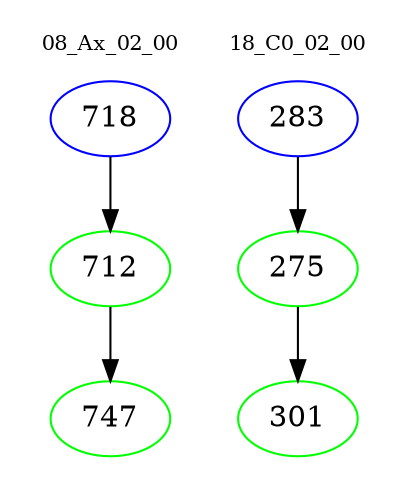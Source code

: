 digraph{
subgraph cluster_0 {
color = white
label = "08_Ax_02_00";
fontsize=10;
T0_718 [label="718", color="blue"]
T0_718 -> T0_712 [color="black"]
T0_712 [label="712", color="green"]
T0_712 -> T0_747 [color="black"]
T0_747 [label="747", color="green"]
}
subgraph cluster_1 {
color = white
label = "18_C0_02_00";
fontsize=10;
T1_283 [label="283", color="blue"]
T1_283 -> T1_275 [color="black"]
T1_275 [label="275", color="green"]
T1_275 -> T1_301 [color="black"]
T1_301 [label="301", color="green"]
}
}
